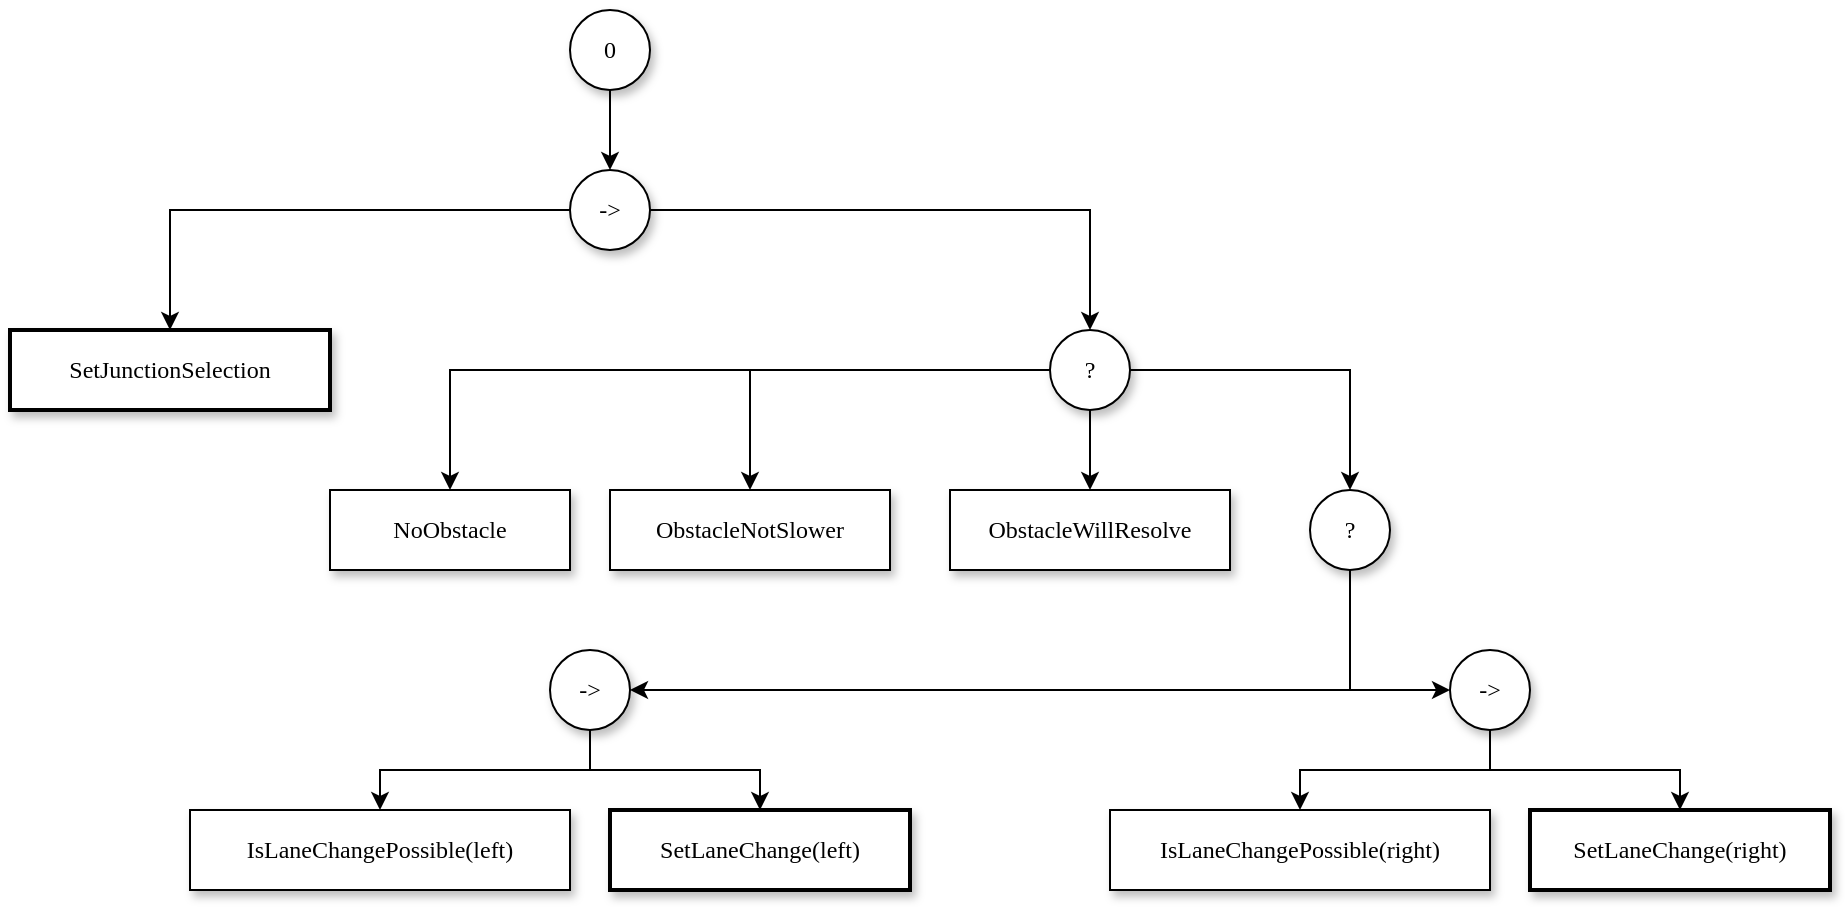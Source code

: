 <mxfile version="22.1.8" type="device">
  <diagram name="Page-1" id="10a91c8b-09ff-31b1-d368-03940ed4cc9e">
    <mxGraphModel dx="1434" dy="782" grid="1" gridSize="10" guides="1" tooltips="1" connect="1" arrows="1" fold="1" page="1" pageScale="1" pageWidth="1100" pageHeight="850" background="none" math="0" shadow="0">
      <root>
        <mxCell id="0" />
        <mxCell id="1" parent="0" />
        <mxCell id="62893188c0fa7362-20" value="SetJunctionSelection" style="whiteSpace=wrap;html=1;rounded=0;shadow=1;labelBackgroundColor=none;strokeWidth=2;fontFamily=Verdana;fontSize=12;align=center;" parent="1" vertex="1">
          <mxGeometry x="80" y="200" width="160" height="40" as="geometry" />
        </mxCell>
        <mxCell id="by95sy3RrXnE14wRs8OI-5" style="edgeStyle=orthogonalEdgeStyle;rounded=0;orthogonalLoop=1;jettySize=auto;html=1;" edge="1" parent="1" source="by95sy3RrXnE14wRs8OI-1" target="by95sy3RrXnE14wRs8OI-3">
          <mxGeometry relative="1" as="geometry" />
        </mxCell>
        <mxCell id="by95sy3RrXnE14wRs8OI-1" value="0" style="whiteSpace=wrap;html=1;rounded=1;shadow=1;labelBackgroundColor=none;strokeWidth=1;fontFamily=Verdana;fontSize=12;align=center;arcSize=50;" vertex="1" parent="1">
          <mxGeometry x="360" y="40" width="40" height="40" as="geometry" />
        </mxCell>
        <mxCell id="by95sy3RrXnE14wRs8OI-6" style="edgeStyle=orthogonalEdgeStyle;rounded=0;orthogonalLoop=1;jettySize=auto;html=1;entryX=0.5;entryY=0;entryDx=0;entryDy=0;" edge="1" parent="1" source="by95sy3RrXnE14wRs8OI-3" target="62893188c0fa7362-20">
          <mxGeometry relative="1" as="geometry" />
        </mxCell>
        <mxCell id="by95sy3RrXnE14wRs8OI-9" style="edgeStyle=orthogonalEdgeStyle;rounded=0;orthogonalLoop=1;jettySize=auto;html=1;" edge="1" parent="1" source="by95sy3RrXnE14wRs8OI-3" target="by95sy3RrXnE14wRs8OI-7">
          <mxGeometry relative="1" as="geometry" />
        </mxCell>
        <mxCell id="by95sy3RrXnE14wRs8OI-3" value="-&amp;gt;" style="whiteSpace=wrap;html=1;rounded=1;shadow=1;labelBackgroundColor=none;strokeWidth=1;fontFamily=Verdana;fontSize=12;align=center;arcSize=50;" vertex="1" parent="1">
          <mxGeometry x="360" y="120" width="40" height="40" as="geometry" />
        </mxCell>
        <mxCell id="by95sy3RrXnE14wRs8OI-14" style="edgeStyle=orthogonalEdgeStyle;rounded=0;orthogonalLoop=1;jettySize=auto;html=1;entryX=0.5;entryY=0;entryDx=0;entryDy=0;" edge="1" parent="1" source="by95sy3RrXnE14wRs8OI-7" target="by95sy3RrXnE14wRs8OI-10">
          <mxGeometry relative="1" as="geometry" />
        </mxCell>
        <mxCell id="by95sy3RrXnE14wRs8OI-15" style="edgeStyle=orthogonalEdgeStyle;rounded=0;orthogonalLoop=1;jettySize=auto;html=1;" edge="1" parent="1" source="by95sy3RrXnE14wRs8OI-7" target="by95sy3RrXnE14wRs8OI-11">
          <mxGeometry relative="1" as="geometry" />
        </mxCell>
        <mxCell id="by95sy3RrXnE14wRs8OI-16" style="edgeStyle=orthogonalEdgeStyle;rounded=0;orthogonalLoop=1;jettySize=auto;html=1;" edge="1" parent="1" source="by95sy3RrXnE14wRs8OI-7" target="by95sy3RrXnE14wRs8OI-12">
          <mxGeometry relative="1" as="geometry" />
        </mxCell>
        <mxCell id="by95sy3RrXnE14wRs8OI-17" style="edgeStyle=orthogonalEdgeStyle;rounded=0;orthogonalLoop=1;jettySize=auto;html=1;" edge="1" parent="1" source="by95sy3RrXnE14wRs8OI-7" target="by95sy3RrXnE14wRs8OI-13">
          <mxGeometry relative="1" as="geometry" />
        </mxCell>
        <mxCell id="by95sy3RrXnE14wRs8OI-7" value="?" style="whiteSpace=wrap;html=1;rounded=1;shadow=1;labelBackgroundColor=none;strokeWidth=1;fontFamily=Verdana;fontSize=12;align=center;arcSize=50;" vertex="1" parent="1">
          <mxGeometry x="600" y="200" width="40" height="40" as="geometry" />
        </mxCell>
        <mxCell id="by95sy3RrXnE14wRs8OI-10" value="&lt;div&gt;NoObstacle&lt;/div&gt;" style="whiteSpace=wrap;html=1;rounded=1;shadow=1;labelBackgroundColor=none;strokeWidth=1;fontFamily=Verdana;fontSize=12;align=center;arcSize=0;" vertex="1" parent="1">
          <mxGeometry x="240" y="280" width="120" height="40" as="geometry" />
        </mxCell>
        <mxCell id="by95sy3RrXnE14wRs8OI-11" value="ObstacleNotSlower" style="whiteSpace=wrap;html=1;rounded=1;shadow=1;labelBackgroundColor=none;strokeWidth=1;fontFamily=Verdana;fontSize=12;align=center;arcSize=0;" vertex="1" parent="1">
          <mxGeometry x="380" y="280" width="140" height="40" as="geometry" />
        </mxCell>
        <mxCell id="by95sy3RrXnE14wRs8OI-12" value="ObstacleWillResolve" style="whiteSpace=wrap;html=1;rounded=1;shadow=1;labelBackgroundColor=none;strokeWidth=1;fontFamily=Verdana;fontSize=12;align=center;arcSize=0;" vertex="1" parent="1">
          <mxGeometry x="550" y="280" width="140" height="40" as="geometry" />
        </mxCell>
        <mxCell id="by95sy3RrXnE14wRs8OI-21" style="edgeStyle=orthogonalEdgeStyle;rounded=0;orthogonalLoop=1;jettySize=auto;html=1;" edge="1" parent="1" source="by95sy3RrXnE14wRs8OI-13" target="by95sy3RrXnE14wRs8OI-19">
          <mxGeometry relative="1" as="geometry">
            <Array as="points">
              <mxPoint x="750" y="380" />
            </Array>
          </mxGeometry>
        </mxCell>
        <mxCell id="by95sy3RrXnE14wRs8OI-23" style="edgeStyle=orthogonalEdgeStyle;rounded=0;orthogonalLoop=1;jettySize=auto;html=1;" edge="1" parent="1" source="by95sy3RrXnE14wRs8OI-13" target="by95sy3RrXnE14wRs8OI-20">
          <mxGeometry relative="1" as="geometry">
            <Array as="points">
              <mxPoint x="750" y="380" />
            </Array>
          </mxGeometry>
        </mxCell>
        <mxCell id="by95sy3RrXnE14wRs8OI-13" value="?" style="whiteSpace=wrap;html=1;rounded=1;shadow=1;labelBackgroundColor=none;strokeWidth=1;fontFamily=Verdana;fontSize=12;align=center;arcSize=50;" vertex="1" parent="1">
          <mxGeometry x="730" y="280" width="40" height="40" as="geometry" />
        </mxCell>
        <mxCell id="by95sy3RrXnE14wRs8OI-28" style="edgeStyle=orthogonalEdgeStyle;rounded=0;orthogonalLoop=1;jettySize=auto;html=1;" edge="1" parent="1" source="by95sy3RrXnE14wRs8OI-19" target="by95sy3RrXnE14wRs8OI-24">
          <mxGeometry relative="1" as="geometry" />
        </mxCell>
        <mxCell id="by95sy3RrXnE14wRs8OI-29" style="edgeStyle=orthogonalEdgeStyle;rounded=0;orthogonalLoop=1;jettySize=auto;html=1;" edge="1" parent="1" source="by95sy3RrXnE14wRs8OI-19" target="by95sy3RrXnE14wRs8OI-25">
          <mxGeometry relative="1" as="geometry" />
        </mxCell>
        <mxCell id="by95sy3RrXnE14wRs8OI-19" value="-&amp;gt;" style="whiteSpace=wrap;html=1;rounded=1;shadow=1;labelBackgroundColor=none;strokeWidth=1;fontFamily=Verdana;fontSize=12;align=center;arcSize=50;" vertex="1" parent="1">
          <mxGeometry x="350" y="360" width="40" height="40" as="geometry" />
        </mxCell>
        <mxCell id="by95sy3RrXnE14wRs8OI-30" style="edgeStyle=orthogonalEdgeStyle;rounded=0;orthogonalLoop=1;jettySize=auto;html=1;" edge="1" parent="1" source="by95sy3RrXnE14wRs8OI-20" target="by95sy3RrXnE14wRs8OI-27">
          <mxGeometry relative="1" as="geometry" />
        </mxCell>
        <mxCell id="by95sy3RrXnE14wRs8OI-31" style="edgeStyle=orthogonalEdgeStyle;rounded=0;orthogonalLoop=1;jettySize=auto;html=1;" edge="1" parent="1" source="by95sy3RrXnE14wRs8OI-20" target="by95sy3RrXnE14wRs8OI-26">
          <mxGeometry relative="1" as="geometry" />
        </mxCell>
        <mxCell id="by95sy3RrXnE14wRs8OI-20" value="-&amp;gt;" style="whiteSpace=wrap;html=1;rounded=1;shadow=1;labelBackgroundColor=none;strokeWidth=1;fontFamily=Verdana;fontSize=12;align=center;arcSize=50;" vertex="1" parent="1">
          <mxGeometry x="800" y="360" width="40" height="40" as="geometry" />
        </mxCell>
        <mxCell id="by95sy3RrXnE14wRs8OI-24" value="SetLaneChange(left)" style="whiteSpace=wrap;html=1;rounded=0;shadow=1;labelBackgroundColor=none;strokeWidth=2;fontFamily=Verdana;fontSize=12;align=center;" vertex="1" parent="1">
          <mxGeometry x="380" y="440" width="150" height="40" as="geometry" />
        </mxCell>
        <mxCell id="by95sy3RrXnE14wRs8OI-25" value="IsLaneChangePossible(left)" style="whiteSpace=wrap;html=1;rounded=1;shadow=1;labelBackgroundColor=none;strokeWidth=1;fontFamily=Verdana;fontSize=12;align=center;arcSize=0;" vertex="1" parent="1">
          <mxGeometry x="170" y="440" width="190" height="40" as="geometry" />
        </mxCell>
        <mxCell id="by95sy3RrXnE14wRs8OI-26" value="SetLaneChange(right)" style="whiteSpace=wrap;html=1;rounded=0;shadow=1;labelBackgroundColor=none;strokeWidth=2;fontFamily=Verdana;fontSize=12;align=center;" vertex="1" parent="1">
          <mxGeometry x="840" y="440" width="150" height="40" as="geometry" />
        </mxCell>
        <mxCell id="by95sy3RrXnE14wRs8OI-27" value="IsLaneChangePossible(right)" style="whiteSpace=wrap;html=1;rounded=1;shadow=1;labelBackgroundColor=none;strokeWidth=1;fontFamily=Verdana;fontSize=12;align=center;arcSize=0;" vertex="1" parent="1">
          <mxGeometry x="630" y="440" width="190" height="40" as="geometry" />
        </mxCell>
      </root>
    </mxGraphModel>
  </diagram>
</mxfile>
